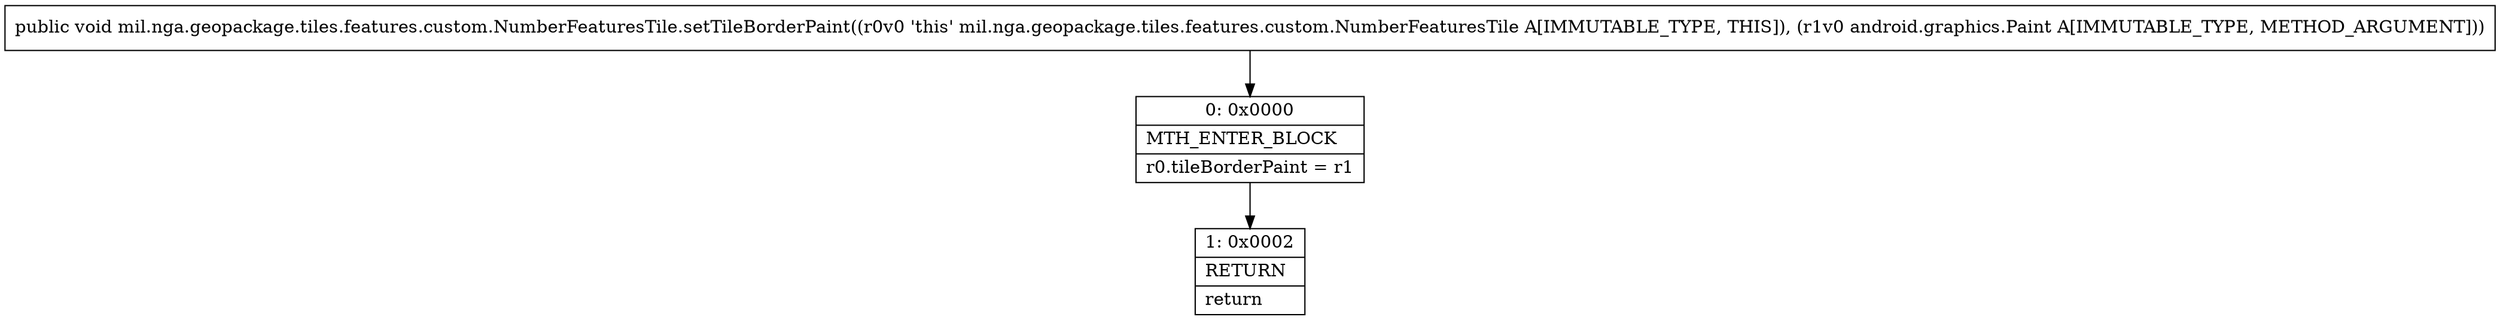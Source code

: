 digraph "CFG formil.nga.geopackage.tiles.features.custom.NumberFeaturesTile.setTileBorderPaint(Landroid\/graphics\/Paint;)V" {
Node_0 [shape=record,label="{0\:\ 0x0000|MTH_ENTER_BLOCK\l|r0.tileBorderPaint = r1\l}"];
Node_1 [shape=record,label="{1\:\ 0x0002|RETURN\l|return\l}"];
MethodNode[shape=record,label="{public void mil.nga.geopackage.tiles.features.custom.NumberFeaturesTile.setTileBorderPaint((r0v0 'this' mil.nga.geopackage.tiles.features.custom.NumberFeaturesTile A[IMMUTABLE_TYPE, THIS]), (r1v0 android.graphics.Paint A[IMMUTABLE_TYPE, METHOD_ARGUMENT])) }"];
MethodNode -> Node_0;
Node_0 -> Node_1;
}

